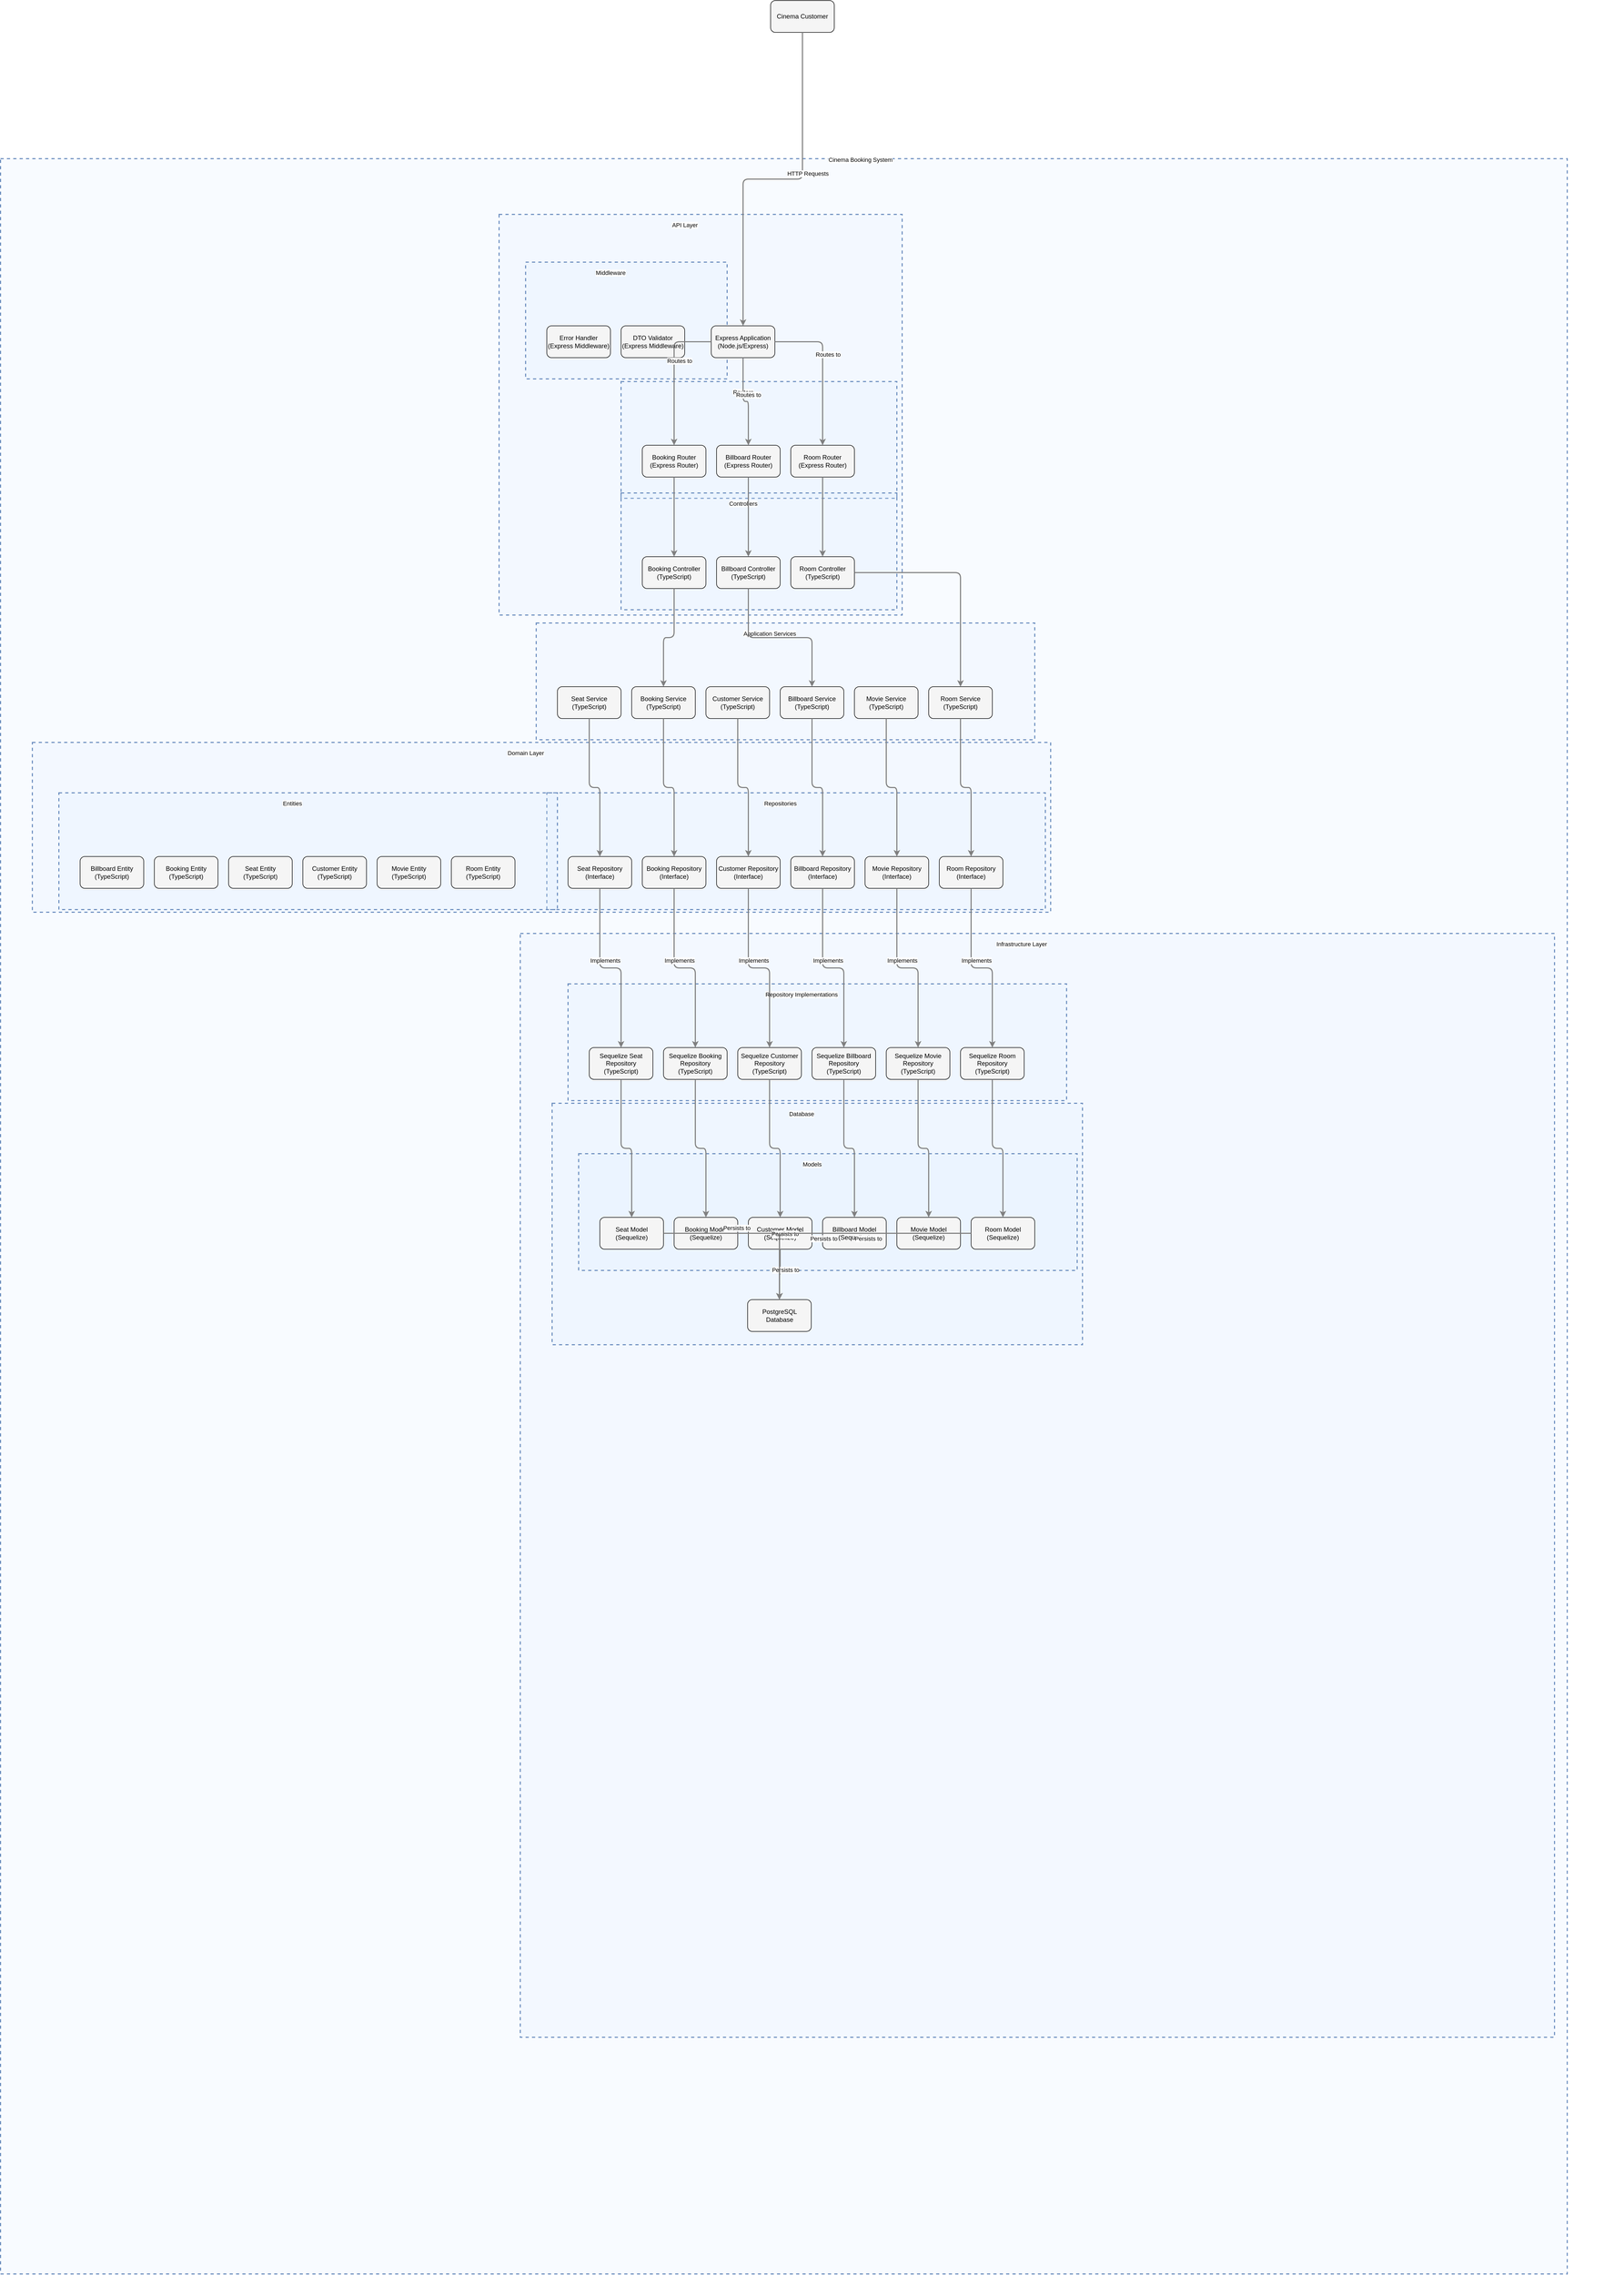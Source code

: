<mxfile version="26.1.0">
  <diagram id="codeviz-diagram" name="System Diagram">
    <mxGraphModel dx="2603" dy="788" grid="1" gridSize="10" guides="1" tooltips="1" connect="1" arrows="1" fold="1" page="1" pageScale="1" pageWidth="1169" pageHeight="827" math="0" shadow="0">
      <root>
        <mxCell id="0" />
        <mxCell id="1" parent="0" />
        <mxCell id="subGraph12" value="" style="html=1;whiteSpace=wrap;container=1;fillColor=#dae8fc;strokeColor=#6c8ebf;dashed=1;fillOpacity=20;strokeWidth=2;containerType=none;recursiveResize=0;movable=1;resizable=1;autosize=0;dropTarget=0" parent="1" vertex="1">
          <mxGeometry x="-120" y="310" width="2954" height="3986" as="geometry" />
        </mxCell>
        <mxCell id="subGraph11" value="" style="html=1;whiteSpace=wrap;container=1;fillColor=#dae8fc;strokeColor=#6c8ebf;dashed=1;fillOpacity=20;strokeWidth=2;containerType=none;recursiveResize=0;movable=1;resizable=1;autosize=0;dropTarget=0" parent="subGraph12" vertex="1">
          <mxGeometry x="980" y="1460" width="1950" height="2080" as="geometry" />
        </mxCell>
        <mxCell id="subGraph10" value="" style="html=1;whiteSpace=wrap;container=1;fillColor=#dae8fc;strokeColor=#6c8ebf;dashed=1;fillOpacity=20;strokeWidth=2;containerType=none;recursiveResize=0;movable=1;resizable=1;autosize=0;dropTarget=0" parent="subGraph11" vertex="1">
          <mxGeometry x="90" y="95" width="940" height="220" as="geometry" />
        </mxCell>
        <mxCell id="SeqBookingRepo" value="Sequelize Booking Repository&lt;br&gt;(TypeScript)" style="rounded=1;whiteSpace=wrap;html=1;fillColor=#f5f5f5" parent="subGraph10" vertex="1">
          <mxGeometry x="180" y="120" width="120" height="60" as="geometry" />
        </mxCell>
        <mxCell id="SeqCustomerRepo" value="Sequelize Customer Repository&lt;br&gt;(TypeScript)" style="rounded=1;whiteSpace=wrap;html=1;fillColor=#f5f5f5" parent="subGraph10" vertex="1">
          <mxGeometry x="320" y="120" width="120" height="60" as="geometry" />
        </mxCell>
        <mxCell id="SeqBillboardRepo" value="Sequelize Billboard Repository&lt;br&gt;(TypeScript)" style="rounded=1;whiteSpace=wrap;html=1;fillColor=#f5f5f5" parent="subGraph10" vertex="1">
          <mxGeometry x="460" y="120" width="120" height="60" as="geometry" />
        </mxCell>
        <mxCell id="SeqMovieRepo" value="Sequelize Movie Repository&lt;br&gt;(TypeScript)" style="rounded=1;whiteSpace=wrap;html=1;fillColor=#f5f5f5" parent="subGraph10" vertex="1">
          <mxGeometry x="600" y="120" width="120" height="60" as="geometry" />
        </mxCell>
        <mxCell id="SeqRoomRepo" value="Sequelize Room Repository&lt;br&gt;(TypeScript)" style="rounded=1;whiteSpace=wrap;html=1;fillColor=#f5f5f5" parent="subGraph10" vertex="1">
          <mxGeometry x="740" y="120" width="120" height="60" as="geometry" />
        </mxCell>
        <mxCell id="SeqSeatRepo" value="Sequelize Seat Repository&lt;br&gt;(TypeScript)" style="rounded=1;whiteSpace=wrap;html=1;fillColor=#f5f5f5" parent="subGraph10" vertex="1">
          <mxGeometry x="40" y="120" width="120" height="60" as="geometry" />
        </mxCell>
        <mxCell id="subGraph10_label" value="Repository Implementations" style="edgeLabel;html=1;align=center;verticalAlign=middle;resizable=0;labelBackgroundColor=white;spacing=5" parent="subGraph11" vertex="1">
          <mxGeometry x="98" y="103" width="864" height="24" as="geometry" />
        </mxCell>
        <mxCell id="Database" value="" style="html=1;whiteSpace=wrap;container=1;fillColor=#dae8fc;strokeColor=#6c8ebf;dashed=1;fillOpacity=20;strokeWidth=2;containerType=none;recursiveResize=0;movable=1;resizable=1;autosize=0;dropTarget=0" parent="subGraph11" vertex="1">
          <mxGeometry x="60" y="320" width="1000" height="455" as="geometry" />
        </mxCell>
        <mxCell id="Models" value="" style="html=1;whiteSpace=wrap;container=1;fillColor=#dae8fc;strokeColor=#6c8ebf;dashed=1;fillOpacity=20;strokeWidth=2;containerType=none;recursiveResize=0;movable=1;resizable=1;autosize=0;dropTarget=0" parent="Database" vertex="1">
          <mxGeometry x="50" y="95" width="940" height="220" as="geometry" />
        </mxCell>
        <mxCell id="BookingModel" value="Booking Model&lt;br&gt;(Sequelize)" style="rounded=1;whiteSpace=wrap;html=1;fillColor=#f5f5f5" parent="Models" vertex="1">
          <mxGeometry x="180" y="120" width="120" height="60" as="geometry" />
        </mxCell>
        <mxCell id="CustomerModel" value="Customer Model&lt;br&gt;(Sequelize)" style="rounded=1;whiteSpace=wrap;html=1;fillColor=#f5f5f5" parent="Models" vertex="1">
          <mxGeometry x="320" y="120" width="120" height="60" as="geometry" />
        </mxCell>
        <mxCell id="BillboardModel" value="Billboard Model&lt;br&gt;(Sequelize)" style="rounded=1;whiteSpace=wrap;html=1;fillColor=#f5f5f5" parent="Models" vertex="1">
          <mxGeometry x="460" y="120" width="120" height="60" as="geometry" />
        </mxCell>
        <mxCell id="MovieModel" value="Movie Model&lt;br&gt;(Sequelize)" style="rounded=1;whiteSpace=wrap;html=1;fillColor=#f5f5f5" parent="Models" vertex="1">
          <mxGeometry x="600" y="120" width="120" height="60" as="geometry" />
        </mxCell>
        <mxCell id="RoomModel" value="Room Model&lt;br&gt;(Sequelize)" style="rounded=1;whiteSpace=wrap;html=1;fillColor=#f5f5f5" parent="Models" vertex="1">
          <mxGeometry x="740" y="120" width="120" height="60" as="geometry" />
        </mxCell>
        <mxCell id="SeatModel" value="Seat Model&lt;br&gt;(Sequelize)" style="rounded=1;whiteSpace=wrap;html=1;fillColor=#f5f5f5" parent="Models" vertex="1">
          <mxGeometry x="40" y="120" width="120" height="60" as="geometry" />
        </mxCell>
        <mxCell id="Models_label" value="Models" style="edgeLabel;html=1;align=center;verticalAlign=middle;resizable=0;labelBackgroundColor=white;spacing=5" parent="Database" vertex="1">
          <mxGeometry x="58" y="103" width="864" height="24" as="geometry" />
        </mxCell>
        <mxCell id="PostgresDB" value="PostgreSQL Database" style="rounded=1;whiteSpace=wrap;html=1;fillColor=#f5f5f5" parent="Database" vertex="1">
          <mxGeometry x="368.571" y="370" width="120" height="60" as="geometry" />
        </mxCell>
        <mxCell id="Database_label" value="Database" style="edgeLabel;html=1;align=center;verticalAlign=middle;resizable=0;labelBackgroundColor=white;spacing=5" parent="subGraph11" vertex="1">
          <mxGeometry x="68" y="328" width="924" height="24" as="geometry" />
        </mxCell>
        <mxCell id="subGraph11_label" value="Infrastructure Layer" style="edgeLabel;html=1;align=center;verticalAlign=middle;resizable=0;labelBackgroundColor=white;spacing=5" parent="subGraph12" vertex="1">
          <mxGeometry x="988" y="1468" width="1874" height="24" as="geometry" />
        </mxCell>
        <mxCell id="subGraph7" value="" style="html=1;whiteSpace=wrap;container=1;fillColor=#dae8fc;strokeColor=#6c8ebf;dashed=1;fillOpacity=20;strokeWidth=2;containerType=none;recursiveResize=0;movable=1;resizable=1;autosize=0;dropTarget=0" parent="subGraph12" vertex="1">
          <mxGeometry x="60" y="1100" width="1920" height="320" as="geometry" />
        </mxCell>
        <mxCell id="Repositories" value="" style="html=1;whiteSpace=wrap;container=1;fillColor=#dae8fc;strokeColor=#6c8ebf;dashed=1;fillOpacity=20;strokeWidth=2;containerType=none;recursiveResize=0;movable=1;resizable=1;autosize=0;dropTarget=0" parent="subGraph7" vertex="1">
          <mxGeometry x="970" y="95" width="940" height="220" as="geometry" />
        </mxCell>
        <mxCell id="BookingRepo" value="Booking Repository&lt;br&gt;(Interface)" style="rounded=1;whiteSpace=wrap;html=1;fillColor=#f5f5f5" parent="Repositories" vertex="1">
          <mxGeometry x="180" y="120" width="120" height="60" as="geometry" />
        </mxCell>
        <mxCell id="CustomerRepo" value="Customer Repository&lt;br&gt;(Interface)" style="rounded=1;whiteSpace=wrap;html=1;fillColor=#f5f5f5" parent="Repositories" vertex="1">
          <mxGeometry x="320" y="120" width="120" height="60" as="geometry" />
        </mxCell>
        <mxCell id="BillboardRepo" value="Billboard Repository&lt;br&gt;(Interface)" style="rounded=1;whiteSpace=wrap;html=1;fillColor=#f5f5f5" parent="Repositories" vertex="1">
          <mxGeometry x="460" y="120" width="120" height="60" as="geometry" />
        </mxCell>
        <mxCell id="MovieRepo" value="Movie Repository&lt;br&gt;(Interface)" style="rounded=1;whiteSpace=wrap;html=1;fillColor=#f5f5f5" parent="Repositories" vertex="1">
          <mxGeometry x="600" y="120" width="120" height="60" as="geometry" />
        </mxCell>
        <mxCell id="RoomRepo" value="Room Repository&lt;br&gt;(Interface)" style="rounded=1;whiteSpace=wrap;html=1;fillColor=#f5f5f5" parent="Repositories" vertex="1">
          <mxGeometry x="740" y="120" width="120" height="60" as="geometry" />
        </mxCell>
        <mxCell id="SeatRepo" value="Seat Repository&lt;br&gt;(Interface)" style="rounded=1;whiteSpace=wrap;html=1;fillColor=#f5f5f5" parent="Repositories" vertex="1">
          <mxGeometry x="40" y="120" width="120" height="60" as="geometry" />
        </mxCell>
        <mxCell id="Repositories_label" value="Repositories" style="edgeLabel;html=1;align=center;verticalAlign=middle;resizable=0;labelBackgroundColor=white;spacing=5" parent="subGraph7" vertex="1">
          <mxGeometry x="978" y="103" width="864" height="24" as="geometry" />
        </mxCell>
        <mxCell id="Entities" value="" style="html=1;whiteSpace=wrap;container=1;fillColor=#dae8fc;strokeColor=#6c8ebf;dashed=1;fillOpacity=20;strokeWidth=2;containerType=none;recursiveResize=0;movable=1;resizable=1;autosize=0;dropTarget=0" parent="subGraph7" vertex="1">
          <mxGeometry x="50" y="95" width="940" height="220" as="geometry" />
        </mxCell>
        <mxCell id="BookingEntity" value="Booking Entity&lt;br&gt;(TypeScript)" style="rounded=1;whiteSpace=wrap;html=1;fillColor=#f5f5f5" parent="Entities" vertex="1">
          <mxGeometry x="180" y="120" width="120" height="60" as="geometry" />
        </mxCell>
        <mxCell id="CustomerEntity" value="Customer Entity&lt;br&gt;(TypeScript)" style="rounded=1;whiteSpace=wrap;html=1;fillColor=#f5f5f5" parent="Entities" vertex="1">
          <mxGeometry x="460" y="120" width="120" height="60" as="geometry" />
        </mxCell>
        <mxCell id="BillboardEntity" value="Billboard Entity&lt;br&gt;(TypeScript)" style="rounded=1;whiteSpace=wrap;html=1;fillColor=#f5f5f5" parent="Entities" vertex="1">
          <mxGeometry x="40" y="120" width="120" height="60" as="geometry" />
        </mxCell>
        <mxCell id="MovieEntity" value="Movie Entity&lt;br&gt;(TypeScript)" style="rounded=1;whiteSpace=wrap;html=1;fillColor=#f5f5f5" parent="Entities" vertex="1">
          <mxGeometry x="600" y="120" width="120" height="60" as="geometry" />
        </mxCell>
        <mxCell id="RoomEntity" value="Room Entity&lt;br&gt;(TypeScript)" style="rounded=1;whiteSpace=wrap;html=1;fillColor=#f5f5f5" parent="Entities" vertex="1">
          <mxGeometry x="740" y="120" width="120" height="60" as="geometry" />
        </mxCell>
        <mxCell id="SeatEntity" value="Seat Entity&lt;br&gt;(TypeScript)" style="rounded=1;whiteSpace=wrap;html=1;fillColor=#f5f5f5" parent="Entities" vertex="1">
          <mxGeometry x="320" y="120" width="120" height="60" as="geometry" />
        </mxCell>
        <mxCell id="Entities_label" value="Entities" style="edgeLabel;html=1;align=center;verticalAlign=middle;resizable=0;labelBackgroundColor=white;spacing=5" parent="subGraph7" vertex="1">
          <mxGeometry x="58" y="103" width="864" height="24" as="geometry" />
        </mxCell>
        <mxCell id="subGraph7_label" value="Domain Layer" style="edgeLabel;html=1;align=center;verticalAlign=middle;resizable=0;labelBackgroundColor=white;spacing=5" parent="subGraph12" vertex="1">
          <mxGeometry x="68" y="1108" width="1844" height="24" as="geometry" />
        </mxCell>
        <mxCell id="subGraph4" value="" style="html=1;whiteSpace=wrap;container=1;fillColor=#dae8fc;strokeColor=#6c8ebf;dashed=1;fillOpacity=20;strokeWidth=2;containerType=none;recursiveResize=0;movable=1;resizable=1;autosize=0;dropTarget=0" parent="subGraph12" vertex="1">
          <mxGeometry x="1010" y="875" width="940" height="220" as="geometry" />
        </mxCell>
        <mxCell id="BookingSvc" value="Booking Service&lt;br&gt;(TypeScript)" style="rounded=1;whiteSpace=wrap;html=1;fillColor=#f5f5f5" parent="subGraph4" vertex="1">
          <mxGeometry x="180" y="120" width="120" height="60" as="geometry" />
        </mxCell>
        <mxCell id="BillboardSvc" value="Billboard Service&lt;br&gt;(TypeScript)" style="rounded=1;whiteSpace=wrap;html=1;fillColor=#f5f5f5" parent="subGraph4" vertex="1">
          <mxGeometry x="460" y="120" width="120" height="60" as="geometry" />
        </mxCell>
        <mxCell id="CustomerSvc" value="Customer Service&lt;br&gt;(TypeScript)" style="rounded=1;whiteSpace=wrap;html=1;fillColor=#f5f5f5" parent="subGraph4" vertex="1">
          <mxGeometry x="320" y="120" width="120" height="60" as="geometry" />
        </mxCell>
        <mxCell id="MovieSvc" value="Movie Service&lt;br&gt;(TypeScript)" style="rounded=1;whiteSpace=wrap;html=1;fillColor=#f5f5f5" parent="subGraph4" vertex="1">
          <mxGeometry x="600" y="120" width="120" height="60" as="geometry" />
        </mxCell>
        <mxCell id="RoomSvc" value="Room Service&lt;br&gt;(TypeScript)" style="rounded=1;whiteSpace=wrap;html=1;fillColor=#f5f5f5" parent="subGraph4" vertex="1">
          <mxGeometry x="740" y="120" width="120" height="60" as="geometry" />
        </mxCell>
        <mxCell id="SeatSvc" value="Seat Service&lt;br&gt;(TypeScript)" style="rounded=1;whiteSpace=wrap;html=1;fillColor=#f5f5f5" parent="subGraph4" vertex="1">
          <mxGeometry x="40" y="120" width="120" height="60" as="geometry" />
        </mxCell>
        <mxCell id="subGraph4_label" value="Application Services" style="edgeLabel;html=1;align=center;verticalAlign=middle;resizable=0;labelBackgroundColor=white;spacing=5" parent="subGraph12" vertex="1">
          <mxGeometry x="1018" y="883" width="864" height="24" as="geometry" />
        </mxCell>
        <mxCell id="subGraph3" value="" style="html=1;whiteSpace=wrap;container=1;fillColor=#dae8fc;strokeColor=#6c8ebf;dashed=1;fillOpacity=20;strokeWidth=2;containerType=none;recursiveResize=0;movable=1;resizable=1;autosize=0;dropTarget=0" parent="subGraph12" vertex="1">
          <mxGeometry x="940" y="105" width="760" height="755" as="geometry" />
        </mxCell>
        <mxCell id="Routers" value="" style="html=1;whiteSpace=wrap;container=1;fillColor=#dae8fc;strokeColor=#6c8ebf;dashed=1;fillOpacity=20;strokeWidth=2;containerType=none;recursiveResize=0;movable=1;resizable=1;autosize=0;dropTarget=0" parent="subGraph3" vertex="1">
          <mxGeometry x="230" y="315" width="520" height="220" as="geometry" />
        </mxCell>
        <mxCell id="BookingRouter" value="Booking Router&lt;br&gt;(Express Router)" style="rounded=1;whiteSpace=wrap;html=1;fillColor=#f5f5f5" parent="Routers" vertex="1">
          <mxGeometry x="40" y="120" width="120" height="60" as="geometry" />
        </mxCell>
        <mxCell id="BillboardRouter" value="Billboard Router&lt;br&gt;(Express Router)" style="rounded=1;whiteSpace=wrap;html=1;fillColor=#f5f5f5" parent="Routers" vertex="1">
          <mxGeometry x="180" y="120" width="120" height="60" as="geometry" />
        </mxCell>
        <mxCell id="RoomRouter" value="Room Router&lt;br&gt;(Express Router)" style="rounded=1;whiteSpace=wrap;html=1;fillColor=#f5f5f5" parent="Routers" vertex="1">
          <mxGeometry x="320" y="120" width="120" height="60" as="geometry" />
        </mxCell>
        <mxCell id="Routers_label" value="Routers" style="edgeLabel;html=1;align=center;verticalAlign=middle;resizable=0;labelBackgroundColor=white;spacing=5" parent="subGraph3" vertex="1">
          <mxGeometry x="238" y="323" width="444" height="24" as="geometry" />
        </mxCell>
        <mxCell id="Middleware" value="" style="html=1;whiteSpace=wrap;container=1;fillColor=#dae8fc;strokeColor=#6c8ebf;dashed=1;fillOpacity=20;strokeWidth=2;containerType=none;recursiveResize=0;movable=1;resizable=1;autosize=0;dropTarget=0" parent="subGraph3" vertex="1">
          <mxGeometry x="50" y="90" width="380" height="220" as="geometry" />
        </mxCell>
        <mxCell id="ErrorHandler" value="Error Handler&lt;br&gt;(Express Middleware)" style="rounded=1;whiteSpace=wrap;html=1;fillColor=#f5f5f5" parent="Middleware" vertex="1">
          <mxGeometry x="40" y="120" width="120" height="60" as="geometry" />
        </mxCell>
        <mxCell id="DTOValidator" value="DTO Validator&lt;br&gt;(Express Middleware)" style="rounded=1;whiteSpace=wrap;html=1;fillColor=#f5f5f5" parent="Middleware" vertex="1">
          <mxGeometry x="180" y="120" width="120" height="60" as="geometry" />
        </mxCell>
        <mxCell id="Middleware_label" value="Middleware" style="edgeLabel;html=1;align=center;verticalAlign=middle;resizable=0;labelBackgroundColor=white;spacing=5" parent="subGraph3" vertex="1">
          <mxGeometry x="58" y="98" width="304" height="24" as="geometry" />
        </mxCell>
        <mxCell id="Controllers" value="" style="html=1;whiteSpace=wrap;container=1;fillColor=#dae8fc;strokeColor=#6c8ebf;dashed=1;fillOpacity=20;strokeWidth=2;containerType=none;recursiveResize=0;movable=1;resizable=1;autosize=0;dropTarget=0" parent="subGraph3" vertex="1">
          <mxGeometry x="230" y="525" width="520" height="220" as="geometry" />
        </mxCell>
        <mxCell id="BookingCtrl" value="Booking Controller&lt;br&gt;(TypeScript)" style="rounded=1;whiteSpace=wrap;html=1;fillColor=#f5f5f5" parent="Controllers" vertex="1">
          <mxGeometry x="40" y="120" width="120" height="60" as="geometry" />
        </mxCell>
        <mxCell id="BillboardCtrl" value="Billboard Controller&lt;br&gt;(TypeScript)" style="rounded=1;whiteSpace=wrap;html=1;fillColor=#f5f5f5" parent="Controllers" vertex="1">
          <mxGeometry x="180" y="120" width="120" height="60" as="geometry" />
        </mxCell>
        <mxCell id="RoomCtrl" value="Room Controller&lt;br&gt;(TypeScript)" style="rounded=1;whiteSpace=wrap;html=1;fillColor=#f5f5f5" parent="Controllers" vertex="1">
          <mxGeometry x="320" y="120" width="120" height="60" as="geometry" />
        </mxCell>
        <mxCell id="Controllers_label" value="Controllers" style="edgeLabel;html=1;align=center;verticalAlign=middle;resizable=0;labelBackgroundColor=white;spacing=5" parent="subGraph3" vertex="1">
          <mxGeometry x="238" y="533" width="444" height="24" as="geometry" />
        </mxCell>
        <mxCell id="ExpressApp" value="Express Application&lt;br&gt;(Node.js/Express)" style="rounded=1;whiteSpace=wrap;html=1;fillColor=#f5f5f5" parent="subGraph3" vertex="1">
          <mxGeometry x="400" y="210" width="120" height="60" as="geometry" />
        </mxCell>
        <mxCell id="subGraph3_label" value="API Layer" style="edgeLabel;html=1;align=center;verticalAlign=middle;resizable=0;labelBackgroundColor=white;spacing=5" parent="subGraph12" vertex="1">
          <mxGeometry x="948" y="113" width="684" height="24" as="geometry" />
        </mxCell>
        <mxCell id="subGraph12_label" value="Cinema Booking System" style="edgeLabel;html=1;align=center;verticalAlign=middle;resizable=0;labelBackgroundColor=white;spacing=5" parent="1" vertex="1">
          <mxGeometry x="62" y="300" width="2878" height="24" as="geometry" />
        </mxCell>
        <mxCell id="User" value="Cinema Customer" style="rounded=1;whiteSpace=wrap;html=1;fillColor=#f5f5f5" parent="1" vertex="1">
          <mxGeometry x="1332" y="12" width="120" height="60" as="geometry" />
        </mxCell>
        <mxCell id="edge-L_User_ExpressApp_0" style="edgeStyle=orthogonalEdgeStyle;rounded=1;orthogonalLoop=1;jettySize=auto;html=1;strokeColor=#808080;strokeWidth=2;jumpStyle=arc;jumpSize=10;spacing=15;labelBackgroundColor=white;labelBorderColor=none" parent="1" source="User" target="ExpressApp" edge="1">
          <mxGeometry relative="1" as="geometry" />
        </mxCell>
        <mxCell id="edge-L_User_ExpressApp_0_label" value="HTTP Requests" style="edgeLabel;html=1;align=center;verticalAlign=middle;resizable=0;points=[];" parent="edge-L_User_ExpressApp_0" vertex="1" connectable="0">
          <mxGeometry x="-0.2" y="10" relative="1" as="geometry">
            <mxPoint as="offset" />
          </mxGeometry>
        </mxCell>
        <mxCell id="edge-L_ExpressApp_BookingRouter_1" style="edgeStyle=orthogonalEdgeStyle;rounded=1;orthogonalLoop=1;jettySize=auto;html=1;strokeColor=#808080;strokeWidth=2;jumpStyle=arc;jumpSize=10;spacing=15;labelBackgroundColor=white;labelBorderColor=none" parent="1" source="ExpressApp" target="BookingRouter" edge="1">
          <mxGeometry relative="1" as="geometry" />
        </mxCell>
        <mxCell id="edge-L_ExpressApp_BookingRouter_1_label" value="Routes to" style="edgeLabel;html=1;align=center;verticalAlign=middle;resizable=0;points=[];" parent="edge-L_ExpressApp_BookingRouter_1" vertex="1" connectable="0">
          <mxGeometry x="-0.2" y="10" relative="1" as="geometry">
            <mxPoint as="offset" />
          </mxGeometry>
        </mxCell>
        <mxCell id="edge-L_ExpressApp_BillboardRouter_2" style="edgeStyle=orthogonalEdgeStyle;rounded=1;orthogonalLoop=1;jettySize=auto;html=1;strokeColor=#808080;strokeWidth=2;jumpStyle=arc;jumpSize=10;spacing=15;labelBackgroundColor=white;labelBorderColor=none" parent="1" source="ExpressApp" target="BillboardRouter" edge="1">
          <mxGeometry relative="1" as="geometry" />
        </mxCell>
        <mxCell id="edge-L_ExpressApp_BillboardRouter_2_label" value="Routes to" style="edgeLabel;html=1;align=center;verticalAlign=middle;resizable=0;points=[];" parent="edge-L_ExpressApp_BillboardRouter_2" vertex="1" connectable="0">
          <mxGeometry x="-0.2" y="10" relative="1" as="geometry">
            <mxPoint as="offset" />
          </mxGeometry>
        </mxCell>
        <mxCell id="edge-L_ExpressApp_RoomRouter_3" style="edgeStyle=orthogonalEdgeStyle;rounded=1;orthogonalLoop=1;jettySize=auto;html=1;strokeColor=#808080;strokeWidth=2;jumpStyle=arc;jumpSize=10;spacing=15;labelBackgroundColor=white;labelBorderColor=none" parent="1" source="ExpressApp" target="RoomRouter" edge="1">
          <mxGeometry relative="1" as="geometry" />
        </mxCell>
        <mxCell id="edge-L_ExpressApp_RoomRouter_3_label" value="Routes to" style="edgeLabel;html=1;align=center;verticalAlign=middle;resizable=0;points=[];" parent="edge-L_ExpressApp_RoomRouter_3" vertex="1" connectable="0">
          <mxGeometry x="-0.2" y="10" relative="1" as="geometry">
            <mxPoint as="offset" />
          </mxGeometry>
        </mxCell>
        <mxCell id="edge-L_BookingRouter_BookingCtrl_4" style="edgeStyle=orthogonalEdgeStyle;rounded=1;orthogonalLoop=1;jettySize=auto;html=1;strokeColor=#808080;strokeWidth=2;jumpStyle=arc;jumpSize=10;spacing=15;labelBackgroundColor=white;labelBorderColor=none" parent="1" source="BookingRouter" target="BookingCtrl" edge="1">
          <mxGeometry relative="1" as="geometry" />
        </mxCell>
        <mxCell id="edge-L_BillboardRouter_BillboardCtrl_5" style="edgeStyle=orthogonalEdgeStyle;rounded=1;orthogonalLoop=1;jettySize=auto;html=1;strokeColor=#808080;strokeWidth=2;jumpStyle=arc;jumpSize=10;spacing=15;labelBackgroundColor=white;labelBorderColor=none" parent="1" source="BillboardRouter" target="BillboardCtrl" edge="1">
          <mxGeometry relative="1" as="geometry" />
        </mxCell>
        <mxCell id="edge-L_RoomRouter_RoomCtrl_6" style="edgeStyle=orthogonalEdgeStyle;rounded=1;orthogonalLoop=1;jettySize=auto;html=1;strokeColor=#808080;strokeWidth=2;jumpStyle=arc;jumpSize=10;spacing=15;labelBackgroundColor=white;labelBorderColor=none" parent="1" source="RoomRouter" target="RoomCtrl" edge="1">
          <mxGeometry relative="1" as="geometry" />
        </mxCell>
        <mxCell id="edge-L_BookingCtrl_BookingSvc_7" style="edgeStyle=orthogonalEdgeStyle;rounded=1;orthogonalLoop=1;jettySize=auto;html=1;strokeColor=#808080;strokeWidth=2;jumpStyle=arc;jumpSize=10;spacing=15;labelBackgroundColor=white;labelBorderColor=none" parent="1" source="BookingCtrl" target="BookingSvc" edge="1">
          <mxGeometry relative="1" as="geometry" />
        </mxCell>
        <mxCell id="edge-L_BillboardCtrl_BillboardSvc_8" style="edgeStyle=orthogonalEdgeStyle;rounded=1;orthogonalLoop=1;jettySize=auto;html=1;strokeColor=#808080;strokeWidth=2;jumpStyle=arc;jumpSize=10;spacing=15;labelBackgroundColor=white;labelBorderColor=none" parent="1" source="BillboardCtrl" target="BillboardSvc" edge="1">
          <mxGeometry relative="1" as="geometry" />
        </mxCell>
        <mxCell id="edge-L_RoomCtrl_RoomSvc_9" style="edgeStyle=orthogonalEdgeStyle;rounded=1;orthogonalLoop=1;jettySize=auto;html=1;strokeColor=#808080;strokeWidth=2;jumpStyle=arc;jumpSize=10;spacing=15;labelBackgroundColor=white;labelBorderColor=none" parent="1" source="RoomCtrl" target="RoomSvc" edge="1">
          <mxGeometry relative="1" as="geometry" />
        </mxCell>
        <mxCell id="edge-L_BookingSvc_BookingRepo_10" style="edgeStyle=orthogonalEdgeStyle;rounded=1;orthogonalLoop=1;jettySize=auto;html=1;strokeColor=#808080;strokeWidth=2;jumpStyle=arc;jumpSize=10;spacing=15;labelBackgroundColor=white;labelBorderColor=none" parent="1" source="BookingSvc" target="BookingRepo" edge="1">
          <mxGeometry relative="1" as="geometry" />
        </mxCell>
        <mxCell id="edge-L_BillboardSvc_BillboardRepo_11" style="edgeStyle=orthogonalEdgeStyle;rounded=1;orthogonalLoop=1;jettySize=auto;html=1;strokeColor=#808080;strokeWidth=2;jumpStyle=arc;jumpSize=10;spacing=15;labelBackgroundColor=white;labelBorderColor=none" parent="1" source="BillboardSvc" target="BillboardRepo" edge="1">
          <mxGeometry relative="1" as="geometry" />
        </mxCell>
        <mxCell id="edge-L_CustomerSvc_CustomerRepo_12" style="edgeStyle=orthogonalEdgeStyle;rounded=1;orthogonalLoop=1;jettySize=auto;html=1;strokeColor=#808080;strokeWidth=2;jumpStyle=arc;jumpSize=10;spacing=15;labelBackgroundColor=white;labelBorderColor=none" parent="1" source="CustomerSvc" target="CustomerRepo" edge="1">
          <mxGeometry relative="1" as="geometry" />
        </mxCell>
        <mxCell id="edge-L_MovieSvc_MovieRepo_13" style="edgeStyle=orthogonalEdgeStyle;rounded=1;orthogonalLoop=1;jettySize=auto;html=1;strokeColor=#808080;strokeWidth=2;jumpStyle=arc;jumpSize=10;spacing=15;labelBackgroundColor=white;labelBorderColor=none" parent="1" source="MovieSvc" target="MovieRepo" edge="1">
          <mxGeometry relative="1" as="geometry" />
        </mxCell>
        <mxCell id="edge-L_RoomSvc_RoomRepo_14" style="edgeStyle=orthogonalEdgeStyle;rounded=1;orthogonalLoop=1;jettySize=auto;html=1;strokeColor=#808080;strokeWidth=2;jumpStyle=arc;jumpSize=10;spacing=15;labelBackgroundColor=white;labelBorderColor=none" parent="1" source="RoomSvc" target="RoomRepo" edge="1">
          <mxGeometry relative="1" as="geometry" />
        </mxCell>
        <mxCell id="edge-L_SeatSvc_SeatRepo_15" style="edgeStyle=orthogonalEdgeStyle;rounded=1;orthogonalLoop=1;jettySize=auto;html=1;strokeColor=#808080;strokeWidth=2;jumpStyle=arc;jumpSize=10;spacing=15;labelBackgroundColor=white;labelBorderColor=none" parent="1" source="SeatSvc" target="SeatRepo" edge="1">
          <mxGeometry relative="1" as="geometry" />
        </mxCell>
        <mxCell id="edge-L_BookingRepo_SeqBookingRepo_16" style="edgeStyle=orthogonalEdgeStyle;rounded=1;orthogonalLoop=1;jettySize=auto;html=1;strokeColor=#808080;strokeWidth=2;jumpStyle=arc;jumpSize=10;spacing=15;labelBackgroundColor=white;labelBorderColor=none" parent="1" source="BookingRepo" target="SeqBookingRepo" edge="1">
          <mxGeometry relative="1" as="geometry" />
        </mxCell>
        <mxCell id="edge-L_BookingRepo_SeqBookingRepo_16_label" value="Implements" style="edgeLabel;html=1;align=center;verticalAlign=middle;resizable=0;points=[];" parent="edge-L_BookingRepo_SeqBookingRepo_16" vertex="1" connectable="0">
          <mxGeometry x="-0.2" y="10" relative="1" as="geometry">
            <mxPoint as="offset" />
          </mxGeometry>
        </mxCell>
        <mxCell id="edge-L_CustomerRepo_SeqCustomerRepo_17" style="edgeStyle=orthogonalEdgeStyle;rounded=1;orthogonalLoop=1;jettySize=auto;html=1;strokeColor=#808080;strokeWidth=2;jumpStyle=arc;jumpSize=10;spacing=15;labelBackgroundColor=white;labelBorderColor=none" parent="1" source="CustomerRepo" target="SeqCustomerRepo" edge="1">
          <mxGeometry relative="1" as="geometry" />
        </mxCell>
        <mxCell id="edge-L_CustomerRepo_SeqCustomerRepo_17_label" value="Implements" style="edgeLabel;html=1;align=center;verticalAlign=middle;resizable=0;points=[];" parent="edge-L_CustomerRepo_SeqCustomerRepo_17" vertex="1" connectable="0">
          <mxGeometry x="-0.2" y="10" relative="1" as="geometry">
            <mxPoint as="offset" />
          </mxGeometry>
        </mxCell>
        <mxCell id="edge-L_BillboardRepo_SeqBillboardRepo_18" style="edgeStyle=orthogonalEdgeStyle;rounded=1;orthogonalLoop=1;jettySize=auto;html=1;strokeColor=#808080;strokeWidth=2;jumpStyle=arc;jumpSize=10;spacing=15;labelBackgroundColor=white;labelBorderColor=none" parent="1" source="BillboardRepo" target="SeqBillboardRepo" edge="1">
          <mxGeometry relative="1" as="geometry" />
        </mxCell>
        <mxCell id="edge-L_BillboardRepo_SeqBillboardRepo_18_label" value="Implements" style="edgeLabel;html=1;align=center;verticalAlign=middle;resizable=0;points=[];" parent="edge-L_BillboardRepo_SeqBillboardRepo_18" vertex="1" connectable="0">
          <mxGeometry x="-0.2" y="10" relative="1" as="geometry">
            <mxPoint as="offset" />
          </mxGeometry>
        </mxCell>
        <mxCell id="edge-L_MovieRepo_SeqMovieRepo_19" style="edgeStyle=orthogonalEdgeStyle;rounded=1;orthogonalLoop=1;jettySize=auto;html=1;strokeColor=#808080;strokeWidth=2;jumpStyle=arc;jumpSize=10;spacing=15;labelBackgroundColor=white;labelBorderColor=none" parent="1" source="MovieRepo" target="SeqMovieRepo" edge="1">
          <mxGeometry relative="1" as="geometry" />
        </mxCell>
        <mxCell id="edge-L_MovieRepo_SeqMovieRepo_19_label" value="Implements" style="edgeLabel;html=1;align=center;verticalAlign=middle;resizable=0;points=[];" parent="edge-L_MovieRepo_SeqMovieRepo_19" vertex="1" connectable="0">
          <mxGeometry x="-0.2" y="10" relative="1" as="geometry">
            <mxPoint as="offset" />
          </mxGeometry>
        </mxCell>
        <mxCell id="edge-L_RoomRepo_SeqRoomRepo_20" style="edgeStyle=orthogonalEdgeStyle;rounded=1;orthogonalLoop=1;jettySize=auto;html=1;strokeColor=#808080;strokeWidth=2;jumpStyle=arc;jumpSize=10;spacing=15;labelBackgroundColor=white;labelBorderColor=none" parent="1" source="RoomRepo" target="SeqRoomRepo" edge="1">
          <mxGeometry relative="1" as="geometry" />
        </mxCell>
        <mxCell id="edge-L_RoomRepo_SeqRoomRepo_20_label" value="Implements" style="edgeLabel;html=1;align=center;verticalAlign=middle;resizable=0;points=[];" parent="edge-L_RoomRepo_SeqRoomRepo_20" vertex="1" connectable="0">
          <mxGeometry x="-0.2" y="10" relative="1" as="geometry">
            <mxPoint as="offset" />
          </mxGeometry>
        </mxCell>
        <mxCell id="edge-L_SeatRepo_SeqSeatRepo_21" style="edgeStyle=orthogonalEdgeStyle;rounded=1;orthogonalLoop=1;jettySize=auto;html=1;strokeColor=#808080;strokeWidth=2;jumpStyle=arc;jumpSize=10;spacing=15;labelBackgroundColor=white;labelBorderColor=none" parent="1" source="SeatRepo" target="SeqSeatRepo" edge="1">
          <mxGeometry relative="1" as="geometry" />
        </mxCell>
        <mxCell id="edge-L_SeatRepo_SeqSeatRepo_21_label" value="Implements" style="edgeLabel;html=1;align=center;verticalAlign=middle;resizable=0;points=[];" parent="edge-L_SeatRepo_SeqSeatRepo_21" vertex="1" connectable="0">
          <mxGeometry x="-0.2" y="10" relative="1" as="geometry">
            <mxPoint as="offset" />
          </mxGeometry>
        </mxCell>
        <mxCell id="edge-L_SeqBookingRepo_BookingModel_22" style="edgeStyle=orthogonalEdgeStyle;rounded=1;orthogonalLoop=1;jettySize=auto;html=1;strokeColor=#808080;strokeWidth=2;jumpStyle=arc;jumpSize=10;spacing=15;labelBackgroundColor=white;labelBorderColor=none" parent="1" source="SeqBookingRepo" target="BookingModel" edge="1">
          <mxGeometry relative="1" as="geometry" />
        </mxCell>
        <mxCell id="edge-L_SeqCustomerRepo_CustomerModel_23" style="edgeStyle=orthogonalEdgeStyle;rounded=1;orthogonalLoop=1;jettySize=auto;html=1;strokeColor=#808080;strokeWidth=2;jumpStyle=arc;jumpSize=10;spacing=15;labelBackgroundColor=white;labelBorderColor=none" parent="1" source="SeqCustomerRepo" target="CustomerModel" edge="1">
          <mxGeometry relative="1" as="geometry" />
        </mxCell>
        <mxCell id="edge-L_SeqBillboardRepo_BillboardModel_24" style="edgeStyle=orthogonalEdgeStyle;rounded=1;orthogonalLoop=1;jettySize=auto;html=1;strokeColor=#808080;strokeWidth=2;jumpStyle=arc;jumpSize=10;spacing=15;labelBackgroundColor=white;labelBorderColor=none" parent="1" source="SeqBillboardRepo" target="BillboardModel" edge="1">
          <mxGeometry relative="1" as="geometry" />
        </mxCell>
        <mxCell id="edge-L_SeqMovieRepo_MovieModel_25" style="edgeStyle=orthogonalEdgeStyle;rounded=1;orthogonalLoop=1;jettySize=auto;html=1;strokeColor=#808080;strokeWidth=2;jumpStyle=arc;jumpSize=10;spacing=15;labelBackgroundColor=white;labelBorderColor=none" parent="1" source="SeqMovieRepo" target="MovieModel" edge="1">
          <mxGeometry relative="1" as="geometry" />
        </mxCell>
        <mxCell id="edge-L_SeqRoomRepo_RoomModel_26" style="edgeStyle=orthogonalEdgeStyle;rounded=1;orthogonalLoop=1;jettySize=auto;html=1;strokeColor=#808080;strokeWidth=2;jumpStyle=arc;jumpSize=10;spacing=15;labelBackgroundColor=white;labelBorderColor=none" parent="1" source="SeqRoomRepo" target="RoomModel" edge="1">
          <mxGeometry relative="1" as="geometry" />
        </mxCell>
        <mxCell id="edge-L_SeqSeatRepo_SeatModel_27" style="edgeStyle=orthogonalEdgeStyle;rounded=1;orthogonalLoop=1;jettySize=auto;html=1;strokeColor=#808080;strokeWidth=2;jumpStyle=arc;jumpSize=10;spacing=15;labelBackgroundColor=white;labelBorderColor=none" parent="1" source="SeqSeatRepo" target="SeatModel" edge="1">
          <mxGeometry relative="1" as="geometry" />
        </mxCell>
        <mxCell id="edge-L_BookingModel_PostgresDB_28" style="edgeStyle=orthogonalEdgeStyle;rounded=1;orthogonalLoop=1;jettySize=auto;html=1;strokeColor=#808080;strokeWidth=2;jumpStyle=arc;jumpSize=10;spacing=15;labelBackgroundColor=white;labelBorderColor=none" parent="1" source="BookingModel" target="PostgresDB" edge="1">
          <mxGeometry relative="1" as="geometry" />
        </mxCell>
        <mxCell id="edge-L_BookingModel_PostgresDB_28_label" value="Persists to" style="edgeLabel;html=1;align=center;verticalAlign=middle;resizable=0;points=[];" parent="edge-L_BookingModel_PostgresDB_28" vertex="1" connectable="0">
          <mxGeometry x="-0.2" y="10" relative="1" as="geometry">
            <mxPoint as="offset" />
          </mxGeometry>
        </mxCell>
        <mxCell id="edge-L_CustomerModel_PostgresDB_29" style="edgeStyle=orthogonalEdgeStyle;rounded=1;orthogonalLoop=1;jettySize=auto;html=1;strokeColor=#808080;strokeWidth=2;jumpStyle=arc;jumpSize=10;spacing=15;labelBackgroundColor=white;labelBorderColor=none" parent="1" source="CustomerModel" target="PostgresDB" edge="1">
          <mxGeometry relative="1" as="geometry" />
        </mxCell>
        <mxCell id="edge-L_CustomerModel_PostgresDB_29_label" value="Persists to" style="edgeLabel;html=1;align=center;verticalAlign=middle;resizable=0;points=[];" parent="edge-L_CustomerModel_PostgresDB_29" vertex="1" connectable="0">
          <mxGeometry x="-0.2" y="10" relative="1" as="geometry">
            <mxPoint as="offset" />
          </mxGeometry>
        </mxCell>
        <mxCell id="edge-L_BillboardModel_PostgresDB_30" style="edgeStyle=orthogonalEdgeStyle;rounded=1;orthogonalLoop=1;jettySize=auto;html=1;strokeColor=#808080;strokeWidth=2;jumpStyle=arc;jumpSize=10;spacing=15;labelBackgroundColor=white;labelBorderColor=none" parent="1" source="BillboardModel" target="PostgresDB" edge="1">
          <mxGeometry relative="1" as="geometry" />
        </mxCell>
        <mxCell id="edge-L_BillboardModel_PostgresDB_30_label" value="Persists to" style="edgeLabel;html=1;align=center;verticalAlign=middle;resizable=0;points=[];" parent="edge-L_BillboardModel_PostgresDB_30" vertex="1" connectable="0">
          <mxGeometry x="-0.2" y="10" relative="1" as="geometry">
            <mxPoint as="offset" />
          </mxGeometry>
        </mxCell>
        <mxCell id="edge-L_MovieModel_PostgresDB_31" style="edgeStyle=orthogonalEdgeStyle;rounded=1;orthogonalLoop=1;jettySize=auto;html=1;strokeColor=#808080;strokeWidth=2;jumpStyle=arc;jumpSize=10;spacing=15;labelBackgroundColor=white;labelBorderColor=none" parent="1" source="MovieModel" target="PostgresDB" edge="1">
          <mxGeometry relative="1" as="geometry" />
        </mxCell>
        <mxCell id="edge-L_MovieModel_PostgresDB_31_label" value="Persists to" style="edgeLabel;html=1;align=center;verticalAlign=middle;resizable=0;points=[];" parent="edge-L_MovieModel_PostgresDB_31" vertex="1" connectable="0">
          <mxGeometry x="-0.2" y="10" relative="1" as="geometry">
            <mxPoint as="offset" />
          </mxGeometry>
        </mxCell>
        <mxCell id="edge-L_RoomModel_PostgresDB_32" style="edgeStyle=orthogonalEdgeStyle;rounded=1;orthogonalLoop=1;jettySize=auto;html=1;strokeColor=#808080;strokeWidth=2;jumpStyle=arc;jumpSize=10;spacing=15;labelBackgroundColor=white;labelBorderColor=none" parent="1" source="RoomModel" target="PostgresDB" edge="1">
          <mxGeometry relative="1" as="geometry" />
        </mxCell>
        <mxCell id="edge-L_RoomModel_PostgresDB_32_label" value="Persists to" style="edgeLabel;html=1;align=center;verticalAlign=middle;resizable=0;points=[];" parent="edge-L_RoomModel_PostgresDB_32" vertex="1" connectable="0">
          <mxGeometry x="-0.2" y="10" relative="1" as="geometry">
            <mxPoint as="offset" />
          </mxGeometry>
        </mxCell>
        <mxCell id="edge-L_SeatModel_PostgresDB_33" style="edgeStyle=orthogonalEdgeStyle;rounded=1;orthogonalLoop=1;jettySize=auto;html=1;strokeColor=#808080;strokeWidth=2;jumpStyle=arc;jumpSize=10;spacing=15;labelBackgroundColor=white;labelBorderColor=none" parent="1" source="SeatModel" target="PostgresDB" edge="1">
          <mxGeometry relative="1" as="geometry" />
        </mxCell>
        <mxCell id="edge-L_SeatModel_PostgresDB_33_label" value="Persists to" style="edgeLabel;html=1;align=center;verticalAlign=middle;resizable=0;points=[];" parent="edge-L_SeatModel_PostgresDB_33" vertex="1" connectable="0">
          <mxGeometry x="-0.2" y="10" relative="1" as="geometry">
            <mxPoint as="offset" />
          </mxGeometry>
        </mxCell>
      </root>
    </mxGraphModel>
  </diagram>
</mxfile>

